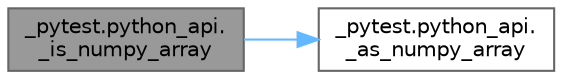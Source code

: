 digraph "_pytest.python_api._is_numpy_array"
{
 // LATEX_PDF_SIZE
  bgcolor="transparent";
  edge [fontname=Helvetica,fontsize=10,labelfontname=Helvetica,labelfontsize=10];
  node [fontname=Helvetica,fontsize=10,shape=box,height=0.2,width=0.4];
  rankdir="LR";
  Node1 [id="Node000001",label="_pytest.python_api.\l_is_numpy_array",height=0.2,width=0.4,color="gray40", fillcolor="grey60", style="filled", fontcolor="black",tooltip=" "];
  Node1 -> Node2 [id="edge1_Node000001_Node000002",color="steelblue1",style="solid",tooltip=" "];
  Node2 [id="Node000002",label="_pytest.python_api.\l_as_numpy_array",height=0.2,width=0.4,color="grey40", fillcolor="white", style="filled",URL="$namespace__pytest_1_1python__api.html#a68771eba0e09e96c0db9cb19a2b971de",tooltip=" "];
}
